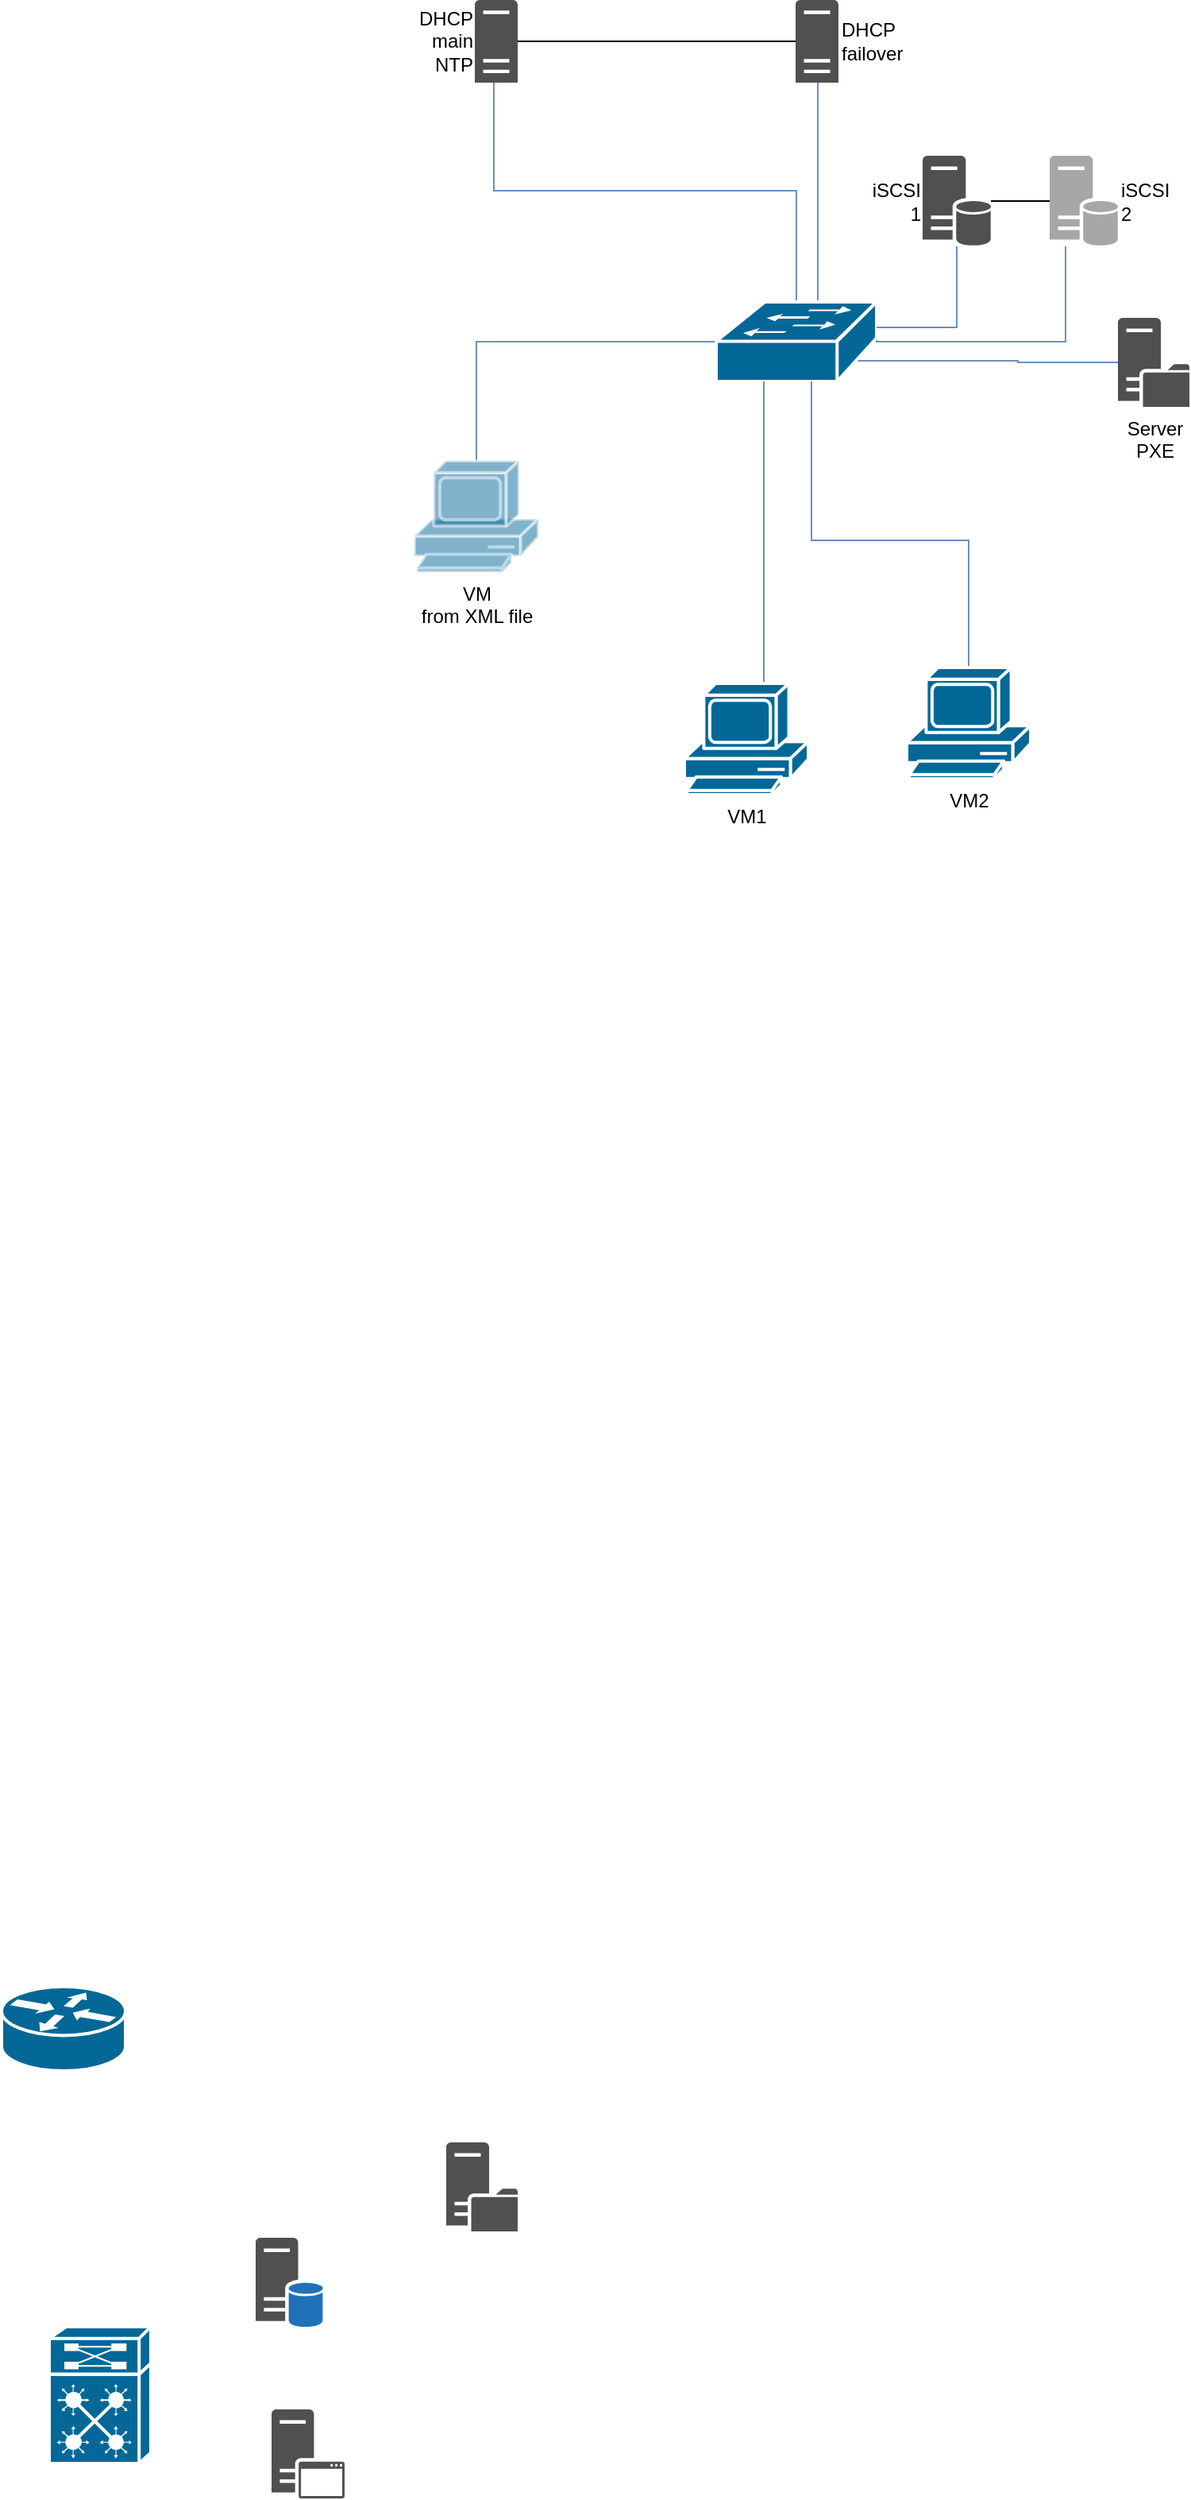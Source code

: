 <mxfile version="15.5.9" type="github">
  <diagram name="Page-1" id="c37626ed-c26b-45fb-9056-f9ebc6bb27b6">
    <mxGraphModel dx="2370" dy="674" grid="1" gridSize="10" guides="1" tooltips="1" connect="1" arrows="1" fold="1" page="1" pageScale="1" pageWidth="1100" pageHeight="850" background="none" math="0" shadow="0">
      <root>
        <mxCell id="0" />
        <mxCell id="1" parent="0" />
        <mxCell id="twmVMLxtn3eR-IHWOZhS-1" value="" style="shape=mxgraph.cisco.routers.router;html=1;dashed=0;fillColor=#036897;strokeColor=#ffffff;strokeWidth=2;verticalLabelPosition=bottom;verticalAlign=top;rounded=0;shadow=0;comic=0;fontFamily=Verdana;fontSize=12;" parent="1" vertex="1">
          <mxGeometry x="-1050" y="1350" width="78" height="53" as="geometry" />
        </mxCell>
        <mxCell id="twmVMLxtn3eR-IHWOZhS-2" value="" style="shape=mxgraph.cisco.switches.virtual_layer_switch;html=1;pointerEvents=1;dashed=0;fillColor=#036897;strokeColor=#ffffff;strokeWidth=2;verticalLabelPosition=bottom;verticalAlign=top;align=center;outlineConnect=0;" parent="1" vertex="1">
          <mxGeometry x="-1020" y="1564" width="64" height="86" as="geometry" />
        </mxCell>
        <mxCell id="twmVMLxtn3eR-IHWOZhS-20" style="edgeStyle=orthogonalEdgeStyle;rounded=0;orthogonalLoop=1;jettySize=auto;html=1;exitX=0.5;exitY=0;exitDx=0;exitDy=0;exitPerimeter=0;fillColor=#dae8fc;strokeColor=#6c8ebf;endArrow=none;endFill=0;" parent="1" source="twmVMLxtn3eR-IHWOZhS-3" target="twmVMLxtn3eR-IHWOZhS-10" edge="1">
          <mxGeometry relative="1" as="geometry">
            <Array as="points">
              <mxPoint x="-549" y="220" />
              <mxPoint x="-740" y="220" />
            </Array>
          </mxGeometry>
        </mxCell>
        <mxCell id="twmVMLxtn3eR-IHWOZhS-28" style="edgeStyle=orthogonalEdgeStyle;rounded=0;orthogonalLoop=1;jettySize=auto;html=1;exitX=0.87;exitY=0.74;exitDx=0;exitDy=0;exitPerimeter=0;endArrow=none;endFill=0;strokeColor=#6c8ebf;fillColor=#dae8fc;" parent="1" source="twmVMLxtn3eR-IHWOZhS-3" target="twmVMLxtn3eR-IHWOZhS-37" edge="1">
          <mxGeometry relative="1" as="geometry">
            <Array as="points">
              <mxPoint x="-410" y="327" />
            </Array>
          </mxGeometry>
        </mxCell>
        <mxCell id="twmVMLxtn3eR-IHWOZhS-31" style="edgeStyle=orthogonalEdgeStyle;rounded=0;orthogonalLoop=1;jettySize=auto;html=1;exitX=0;exitY=0.5;exitDx=0;exitDy=0;exitPerimeter=0;endArrow=none;endFill=0;strokeColor=#6c8ebf;fillColor=#dae8fc;" parent="1" source="twmVMLxtn3eR-IHWOZhS-3" target="twmVMLxtn3eR-IHWOZhS-30" edge="1">
          <mxGeometry relative="1" as="geometry" />
        </mxCell>
        <mxCell id="twmVMLxtn3eR-IHWOZhS-34" style="edgeStyle=orthogonalEdgeStyle;rounded=0;orthogonalLoop=1;jettySize=auto;html=1;exitX=1;exitY=0;exitDx=0;exitDy=0;exitPerimeter=0;endArrow=none;endFill=0;strokeColor=#6c8ebf;fillColor=#dae8fc;" parent="1" source="twmVMLxtn3eR-IHWOZhS-3" target="twmVMLxtn3eR-IHWOZhS-13" edge="1">
          <mxGeometry relative="1" as="geometry">
            <Array as="points">
              <mxPoint x="-499" y="315" />
              <mxPoint x="-380" y="315" />
            </Array>
          </mxGeometry>
        </mxCell>
        <mxCell id="twmVMLxtn3eR-IHWOZhS-36" style="edgeStyle=orthogonalEdgeStyle;rounded=0;orthogonalLoop=1;jettySize=auto;html=1;exitX=0.5;exitY=0;exitDx=0;exitDy=0;exitPerimeter=0;endArrow=none;endFill=0;strokeColor=#6c8ebf;fillColor=#dae8fc;" parent="1" source="twmVMLxtn3eR-IHWOZhS-3" target="twmVMLxtn3eR-IHWOZhS-12" edge="1">
          <mxGeometry relative="1" as="geometry">
            <Array as="points">
              <mxPoint x="-536" y="290" />
            </Array>
          </mxGeometry>
        </mxCell>
        <mxCell id="twmVMLxtn3eR-IHWOZhS-3" value="" style="shape=mxgraph.cisco.switches.workgroup_switch;html=1;pointerEvents=1;dashed=0;fillColor=#036897;strokeColor=#ffffff;strokeWidth=2;verticalLabelPosition=bottom;verticalAlign=top;align=center;outlineConnect=0;" parent="1" vertex="1">
          <mxGeometry x="-600" y="290" width="101" height="50" as="geometry" />
        </mxCell>
        <mxCell id="twmVMLxtn3eR-IHWOZhS-5" value="" style="pointerEvents=1;shadow=0;dashed=0;html=1;strokeColor=none;fillColor=#505050;labelPosition=center;verticalLabelPosition=bottom;verticalAlign=top;outlineConnect=0;align=center;shape=mxgraph.office.servers.application_server;" parent="1" vertex="1">
          <mxGeometry x="-880" y="1616" width="46" height="56" as="geometry" />
        </mxCell>
        <mxCell id="twmVMLxtn3eR-IHWOZhS-7" value="" style="pointerEvents=1;shadow=0;dashed=0;html=1;strokeColor=none;fillColor=#505050;labelPosition=center;verticalLabelPosition=bottom;verticalAlign=top;outlineConnect=0;align=center;shape=mxgraph.office.servers.database_server_blue;" parent="1" vertex="1">
          <mxGeometry x="-890" y="1508" width="43" height="56" as="geometry" />
        </mxCell>
        <mxCell id="twmVMLxtn3eR-IHWOZhS-24" style="edgeStyle=orthogonalEdgeStyle;rounded=0;orthogonalLoop=1;jettySize=auto;html=1;endArrow=none;endFill=0;" parent="1" source="twmVMLxtn3eR-IHWOZhS-8" target="twmVMLxtn3eR-IHWOZhS-13" edge="1">
          <mxGeometry relative="1" as="geometry" />
        </mxCell>
        <mxCell id="twmVMLxtn3eR-IHWOZhS-25" style="edgeStyle=orthogonalEdgeStyle;rounded=0;orthogonalLoop=1;jettySize=auto;html=1;endArrow=none;endFill=0;strokeColor=#6c8ebf;fillColor=#dae8fc;" parent="1" source="twmVMLxtn3eR-IHWOZhS-8" target="twmVMLxtn3eR-IHWOZhS-3" edge="1">
          <mxGeometry relative="1" as="geometry">
            <Array as="points">
              <mxPoint x="-448" y="306" />
            </Array>
          </mxGeometry>
        </mxCell>
        <mxCell id="twmVMLxtn3eR-IHWOZhS-8" value="iSCSI&lt;br&gt;1" style="shadow=0;dashed=0;html=1;strokeColor=none;fillColor=#505050;labelPosition=left;verticalLabelPosition=middle;verticalAlign=middle;outlineConnect=0;align=right;shape=mxgraph.office.databases.database_server;" parent="1" vertex="1">
          <mxGeometry x="-470" y="198" width="43" height="57" as="geometry" />
        </mxCell>
        <mxCell id="twmVMLxtn3eR-IHWOZhS-9" value="" style="pointerEvents=1;shadow=0;dashed=0;html=1;strokeColor=none;fillColor=#505050;labelPosition=center;verticalLabelPosition=bottom;verticalAlign=top;outlineConnect=0;align=center;shape=mxgraph.office.servers.file_server;" parent="1" vertex="1">
          <mxGeometry x="-770" y="1448" width="45" height="56" as="geometry" />
        </mxCell>
        <mxCell id="twmVMLxtn3eR-IHWOZhS-10" value="DHCP&lt;br&gt;main&lt;br&gt;NTP" style="pointerEvents=1;shadow=0;dashed=0;html=1;strokeColor=none;fillColor=#505050;labelPosition=left;verticalLabelPosition=middle;verticalAlign=middle;outlineConnect=0;align=right;shape=mxgraph.office.servers.server_generic;" parent="1" vertex="1">
          <mxGeometry x="-752" y="100" width="27" height="52" as="geometry" />
        </mxCell>
        <mxCell id="twmVMLxtn3eR-IHWOZhS-22" style="edgeStyle=orthogonalEdgeStyle;rounded=0;orthogonalLoop=1;jettySize=auto;html=1;endArrow=none;endFill=0;" parent="1" source="twmVMLxtn3eR-IHWOZhS-12" target="twmVMLxtn3eR-IHWOZhS-10" edge="1">
          <mxGeometry relative="1" as="geometry" />
        </mxCell>
        <mxCell id="twmVMLxtn3eR-IHWOZhS-12" value="DHCP &lt;br&gt;failover" style="pointerEvents=1;shadow=0;dashed=0;html=1;strokeColor=none;fillColor=#505050;labelPosition=right;verticalLabelPosition=middle;verticalAlign=middle;outlineConnect=0;align=left;shape=mxgraph.office.servers.server_generic;" parent="1" vertex="1">
          <mxGeometry x="-550" y="100" width="27" height="52" as="geometry" />
        </mxCell>
        <mxCell id="twmVMLxtn3eR-IHWOZhS-13" value="iSCSI&lt;br&gt;2" style="shadow=0;dashed=0;html=1;strokeColor=none;fillColor=#505050;labelPosition=right;verticalLabelPosition=middle;verticalAlign=middle;outlineConnect=0;align=left;shape=mxgraph.office.databases.database_server;opacity=50;" parent="1" vertex="1">
          <mxGeometry x="-390" y="198" width="43" height="57" as="geometry" />
        </mxCell>
        <mxCell id="twmVMLxtn3eR-IHWOZhS-16" style="edgeStyle=orthogonalEdgeStyle;rounded=0;orthogonalLoop=1;jettySize=auto;html=1;exitX=0.5;exitY=0;exitDx=0;exitDy=0;exitPerimeter=0;fillColor=#dae8fc;strokeColor=#6c8ebf;endArrow=none;endFill=0;" parent="1" source="twmVMLxtn3eR-IHWOZhS-14" target="twmVMLxtn3eR-IHWOZhS-3" edge="1">
          <mxGeometry relative="1" as="geometry">
            <Array as="points">
              <mxPoint x="-570" y="530" />
            </Array>
          </mxGeometry>
        </mxCell>
        <mxCell id="twmVMLxtn3eR-IHWOZhS-14" value="VM1" style="shape=mxgraph.cisco.computers_and_peripherals.pc;html=1;pointerEvents=1;dashed=0;fillColor=#036897;strokeColor=#ffffff;strokeWidth=2;verticalLabelPosition=bottom;verticalAlign=top;align=center;outlineConnect=0;" parent="1" vertex="1">
          <mxGeometry x="-620" y="530" width="78" height="70" as="geometry" />
        </mxCell>
        <mxCell id="twmVMLxtn3eR-IHWOZhS-19" style="edgeStyle=orthogonalEdgeStyle;rounded=0;orthogonalLoop=1;jettySize=auto;html=1;exitX=0.5;exitY=0;exitDx=0;exitDy=0;exitPerimeter=0;fillColor=#dae8fc;strokeColor=#6c8ebf;endArrow=none;endFill=0;" parent="1" source="twmVMLxtn3eR-IHWOZhS-15" target="twmVMLxtn3eR-IHWOZhS-3" edge="1">
          <mxGeometry relative="1" as="geometry">
            <Array as="points">
              <mxPoint x="-441" y="440" />
              <mxPoint x="-540" y="440" />
            </Array>
          </mxGeometry>
        </mxCell>
        <mxCell id="twmVMLxtn3eR-IHWOZhS-15" value="VM2" style="shape=mxgraph.cisco.computers_and_peripherals.pc;html=1;pointerEvents=1;dashed=0;fillColor=#036897;strokeColor=#ffffff;strokeWidth=2;verticalLabelPosition=bottom;verticalAlign=top;align=center;outlineConnect=0;" parent="1" vertex="1">
          <mxGeometry x="-480" y="520" width="78" height="70" as="geometry" />
        </mxCell>
        <mxCell id="twmVMLxtn3eR-IHWOZhS-30" value="VM&lt;br&gt;from XML file" style="shape=mxgraph.cisco.computers_and_peripherals.pc;html=1;pointerEvents=1;dashed=0;fillColor=#036897;strokeColor=#ffffff;strokeWidth=2;verticalLabelPosition=bottom;verticalAlign=top;align=center;outlineConnect=0;opacity=50;" parent="1" vertex="1">
          <mxGeometry x="-790" y="390" width="78" height="70" as="geometry" />
        </mxCell>
        <mxCell id="twmVMLxtn3eR-IHWOZhS-37" value="Server&lt;br&gt;PXE" style="pointerEvents=1;shadow=0;dashed=0;html=1;strokeColor=none;fillColor=#505050;labelPosition=center;verticalLabelPosition=bottom;verticalAlign=top;outlineConnect=0;align=center;shape=mxgraph.office.servers.file_server;" parent="1" vertex="1">
          <mxGeometry x="-347" y="300" width="45" height="56" as="geometry" />
        </mxCell>
      </root>
    </mxGraphModel>
  </diagram>
</mxfile>

